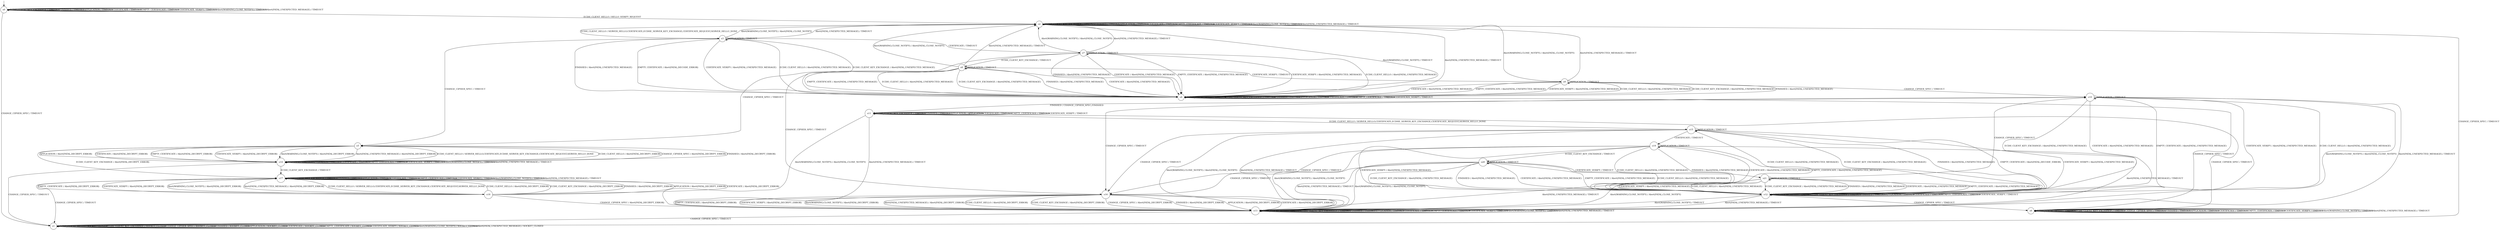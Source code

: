 digraph g {

	s0 [shape="circle" label="s0"];
	s1 [shape="circle" label="s1"];
	s2 [shape="circle" label="s2"];
	s3 [shape="circle" label="s3"];
	s4 [shape="circle" label="s4"];
	s5 [shape="circle" label="s5"];
	s6 [shape="circle" label="s6"];
	s7 [shape="circle" label="s7"];
	s8 [shape="circle" label="s8"];
	s9 [shape="circle" label="s9"];
	s10 [shape="circle" label="s10"];
	s11 [shape="circle" label="s11"];
	s12 [shape="circle" label="s12"];
	s13 [shape="circle" label="s13"];
	s14 [shape="circle" label="s14"];
	s15 [shape="circle" label="s15"];
	s16 [shape="circle" label="s16"];
	s17 [shape="circle" label="s17"];
	s18 [shape="circle" label="s18"];
	s19 [shape="circle" label="s19"];
	s20 [shape="circle" label="s20"];
	s21 [shape="circle" label="s21"];
	s0 -> s2 [label="ECDH_CLIENT_HELLO / HELLO_VERIFY_REQUEST"];
	s0 -> s0 [label="ECDH_CLIENT_KEY_EXCHANGE / TIMEOUT"];
	s0 -> s1 [label="CHANGE_CIPHER_SPEC / TIMEOUT"];
	s0 -> s0 [label="FINISHED / TIMEOUT"];
	s0 -> s0 [label="APPLICATION / TIMEOUT"];
	s0 -> s0 [label="CERTIFICATE / TIMEOUT"];
	s0 -> s0 [label="EMPTY_CERTIFICATE / TIMEOUT"];
	s0 -> s0 [label="CERTIFICATE_VERIFY / TIMEOUT"];
	s0 -> s0 [label="Alert(WARNING,CLOSE_NOTIFY) / TIMEOUT"];
	s0 -> s0 [label="Alert(FATAL,UNEXPECTED_MESSAGE) / TIMEOUT"];
	s1 -> s1 [label="ECDH_CLIENT_HELLO / SOCKET_CLOSED"];
	s1 -> s1 [label="ECDH_CLIENT_KEY_EXCHANGE / SOCKET_CLOSED"];
	s1 -> s1 [label="CHANGE_CIPHER_SPEC / SOCKET_CLOSED"];
	s1 -> s1 [label="FINISHED / SOCKET_CLOSED"];
	s1 -> s1 [label="APPLICATION / SOCKET_CLOSED"];
	s1 -> s1 [label="CERTIFICATE / SOCKET_CLOSED"];
	s1 -> s1 [label="EMPTY_CERTIFICATE / SOCKET_CLOSED"];
	s1 -> s1 [label="CERTIFICATE_VERIFY / SOCKET_CLOSED"];
	s1 -> s1 [label="Alert(WARNING,CLOSE_NOTIFY) / SOCKET_CLOSED"];
	s1 -> s1 [label="Alert(FATAL,UNEXPECTED_MESSAGE) / SOCKET_CLOSED"];
	s2 -> s3 [label="ECDH_CLIENT_HELLO / SERVER_HELLO,CERTIFICATE,ECDHE_SERVER_KEY_EXCHANGE,CERTIFICATE_REQUEST,SERVER_HELLO_DONE"];
	s2 -> s2 [label="ECDH_CLIENT_KEY_EXCHANGE / TIMEOUT"];
	s2 -> s1 [label="CHANGE_CIPHER_SPEC / TIMEOUT"];
	s2 -> s2 [label="FINISHED / TIMEOUT"];
	s2 -> s2 [label="APPLICATION / TIMEOUT"];
	s2 -> s2 [label="CERTIFICATE / TIMEOUT"];
	s2 -> s2 [label="EMPTY_CERTIFICATE / TIMEOUT"];
	s2 -> s2 [label="CERTIFICATE_VERIFY / TIMEOUT"];
	s2 -> s2 [label="Alert(WARNING,CLOSE_NOTIFY) / TIMEOUT"];
	s2 -> s2 [label="Alert(FATAL,UNEXPECTED_MESSAGE) / TIMEOUT"];
	s3 -> s4 [label="ECDH_CLIENT_HELLO / Alert(FATAL,UNEXPECTED_MESSAGE)"];
	s3 -> s4 [label="ECDH_CLIENT_KEY_EXCHANGE / Alert(FATAL,UNEXPECTED_MESSAGE)"];
	s3 -> s5 [label="CHANGE_CIPHER_SPEC / TIMEOUT"];
	s3 -> s4 [label="FINISHED / Alert(FATAL,UNEXPECTED_MESSAGE)"];
	s3 -> s3 [label="APPLICATION / TIMEOUT"];
	s3 -> s7 [label="CERTIFICATE / TIMEOUT"];
	s3 -> s4 [label="EMPTY_CERTIFICATE / Alert(FATAL,DECODE_ERROR)"];
	s3 -> s4 [label="CERTIFICATE_VERIFY / Alert(FATAL,UNEXPECTED_MESSAGE)"];
	s3 -> s2 [label="Alert(WARNING,CLOSE_NOTIFY) / Alert(FATAL,CLOSE_NOTIFY)"];
	s3 -> s2 [label="Alert(FATAL,UNEXPECTED_MESSAGE) / TIMEOUT"];
	s4 -> s4 [label="ECDH_CLIENT_HELLO / TIMEOUT"];
	s4 -> s4 [label="ECDH_CLIENT_KEY_EXCHANGE / TIMEOUT"];
	s4 -> s6 [label="CHANGE_CIPHER_SPEC / TIMEOUT"];
	s4 -> s4 [label="FINISHED / TIMEOUT"];
	s4 -> s4 [label="APPLICATION / TIMEOUT"];
	s4 -> s4 [label="CERTIFICATE / TIMEOUT"];
	s4 -> s4 [label="EMPTY_CERTIFICATE / TIMEOUT"];
	s4 -> s4 [label="CERTIFICATE_VERIFY / TIMEOUT"];
	s4 -> s2 [label="Alert(WARNING,CLOSE_NOTIFY) / TIMEOUT"];
	s4 -> s2 [label="Alert(FATAL,UNEXPECTED_MESSAGE) / TIMEOUT"];
	s5 -> s14 [label="ECDH_CLIENT_HELLO / Alert(FATAL,DECRYPT_ERROR)"];
	s5 -> s17 [label="ECDH_CLIENT_KEY_EXCHANGE / Alert(FATAL,DECRYPT_ERROR)"];
	s5 -> s14 [label="CHANGE_CIPHER_SPEC / Alert(FATAL,DECRYPT_ERROR)"];
	s5 -> s14 [label="FINISHED / Alert(FATAL,DECRYPT_ERROR)"];
	s5 -> s14 [label="APPLICATION / Alert(FATAL,DECRYPT_ERROR)"];
	s5 -> s14 [label="CERTIFICATE / Alert(FATAL,DECRYPT_ERROR)"];
	s5 -> s14 [label="EMPTY_CERTIFICATE / Alert(FATAL,DECRYPT_ERROR)"];
	s5 -> s14 [label="CERTIFICATE_VERIFY / Alert(FATAL,DECRYPT_ERROR)"];
	s5 -> s14 [label="Alert(WARNING,CLOSE_NOTIFY) / Alert(FATAL,DECRYPT_ERROR)"];
	s5 -> s14 [label="Alert(FATAL,UNEXPECTED_MESSAGE) / Alert(FATAL,DECRYPT_ERROR)"];
	s6 -> s6 [label="ECDH_CLIENT_HELLO / TIMEOUT"];
	s6 -> s6 [label="ECDH_CLIENT_KEY_EXCHANGE / TIMEOUT"];
	s6 -> s6 [label="CHANGE_CIPHER_SPEC / TIMEOUT"];
	s6 -> s6 [label="FINISHED / TIMEOUT"];
	s6 -> s6 [label="APPLICATION / TIMEOUT"];
	s6 -> s6 [label="CERTIFICATE / TIMEOUT"];
	s6 -> s6 [label="EMPTY_CERTIFICATE / TIMEOUT"];
	s6 -> s6 [label="CERTIFICATE_VERIFY / TIMEOUT"];
	s6 -> s6 [label="Alert(WARNING,CLOSE_NOTIFY) / TIMEOUT"];
	s6 -> s6 [label="Alert(FATAL,UNEXPECTED_MESSAGE) / TIMEOUT"];
	s7 -> s4 [label="ECDH_CLIENT_HELLO / Alert(FATAL,UNEXPECTED_MESSAGE)"];
	s7 -> s8 [label="ECDH_CLIENT_KEY_EXCHANGE / TIMEOUT"];
	s7 -> s5 [label="CHANGE_CIPHER_SPEC / TIMEOUT"];
	s7 -> s4 [label="FINISHED / Alert(FATAL,UNEXPECTED_MESSAGE)"];
	s7 -> s7 [label="APPLICATION / TIMEOUT"];
	s7 -> s4 [label="CERTIFICATE / Alert(FATAL,UNEXPECTED_MESSAGE)"];
	s7 -> s4 [label="EMPTY_CERTIFICATE / Alert(FATAL,UNEXPECTED_MESSAGE)"];
	s7 -> s4 [label="CERTIFICATE_VERIFY / Alert(FATAL,UNEXPECTED_MESSAGE)"];
	s7 -> s2 [label="Alert(WARNING,CLOSE_NOTIFY) / Alert(FATAL,CLOSE_NOTIFY)"];
	s7 -> s2 [label="Alert(FATAL,UNEXPECTED_MESSAGE) / TIMEOUT"];
	s8 -> s4 [label="ECDH_CLIENT_HELLO / Alert(FATAL,UNEXPECTED_MESSAGE)"];
	s8 -> s4 [label="ECDH_CLIENT_KEY_EXCHANGE / Alert(FATAL,UNEXPECTED_MESSAGE)"];
	s8 -> s16 [label="CHANGE_CIPHER_SPEC / TIMEOUT"];
	s8 -> s4 [label="FINISHED / Alert(FATAL,UNEXPECTED_MESSAGE)"];
	s8 -> s8 [label="APPLICATION / TIMEOUT"];
	s8 -> s4 [label="CERTIFICATE / Alert(FATAL,UNEXPECTED_MESSAGE)"];
	s8 -> s4 [label="EMPTY_CERTIFICATE / Alert(FATAL,UNEXPECTED_MESSAGE)"];
	s8 -> s9 [label="CERTIFICATE_VERIFY / TIMEOUT"];
	s8 -> s2 [label="Alert(WARNING,CLOSE_NOTIFY) / Alert(FATAL,CLOSE_NOTIFY)"];
	s8 -> s2 [label="Alert(FATAL,UNEXPECTED_MESSAGE) / TIMEOUT"];
	s9 -> s4 [label="ECDH_CLIENT_HELLO / Alert(FATAL,UNEXPECTED_MESSAGE)"];
	s9 -> s4 [label="ECDH_CLIENT_KEY_EXCHANGE / Alert(FATAL,UNEXPECTED_MESSAGE)"];
	s9 -> s10 [label="CHANGE_CIPHER_SPEC / TIMEOUT"];
	s9 -> s4 [label="FINISHED / Alert(FATAL,UNEXPECTED_MESSAGE)"];
	s9 -> s9 [label="APPLICATION / TIMEOUT"];
	s9 -> s4 [label="CERTIFICATE / Alert(FATAL,UNEXPECTED_MESSAGE)"];
	s9 -> s4 [label="EMPTY_CERTIFICATE / Alert(FATAL,UNEXPECTED_MESSAGE)"];
	s9 -> s4 [label="CERTIFICATE_VERIFY / Alert(FATAL,UNEXPECTED_MESSAGE)"];
	s9 -> s2 [label="Alert(WARNING,CLOSE_NOTIFY) / Alert(FATAL,CLOSE_NOTIFY)"];
	s9 -> s2 [label="Alert(FATAL,UNEXPECTED_MESSAGE) / TIMEOUT"];
	s10 -> s12 [label="ECDH_CLIENT_HELLO / Alert(FATAL,UNEXPECTED_MESSAGE)"];
	s10 -> s12 [label="ECDH_CLIENT_KEY_EXCHANGE / Alert(FATAL,UNEXPECTED_MESSAGE)"];
	s10 -> s16 [label="CHANGE_CIPHER_SPEC / TIMEOUT"];
	s10 -> s11 [label="FINISHED / CHANGE_CIPHER_SPEC,FINISHED"];
	s10 -> s10 [label="APPLICATION / TIMEOUT"];
	s10 -> s12 [label="CERTIFICATE / Alert(FATAL,UNEXPECTED_MESSAGE)"];
	s10 -> s12 [label="EMPTY_CERTIFICATE / Alert(FATAL,UNEXPECTED_MESSAGE)"];
	s10 -> s12 [label="CERTIFICATE_VERIFY / Alert(FATAL,UNEXPECTED_MESSAGE)"];
	s10 -> s13 [label="Alert(WARNING,CLOSE_NOTIFY) / Alert(FATAL,CLOSE_NOTIFY)"];
	s10 -> s13 [label="Alert(FATAL,UNEXPECTED_MESSAGE) / TIMEOUT"];
	s11 -> s15 [label="ECDH_CLIENT_HELLO / SERVER_HELLO,CERTIFICATE,ECDHE_SERVER_KEY_EXCHANGE,CERTIFICATE_REQUEST,SERVER_HELLO_DONE"];
	s11 -> s11 [label="ECDH_CLIENT_KEY_EXCHANGE / TIMEOUT"];
	s11 -> s6 [label="CHANGE_CIPHER_SPEC / TIMEOUT"];
	s11 -> s11 [label="FINISHED / TIMEOUT"];
	s11 -> s11 [label="APPLICATION / APPLICATION"];
	s11 -> s11 [label="CERTIFICATE / TIMEOUT"];
	s11 -> s11 [label="EMPTY_CERTIFICATE / TIMEOUT"];
	s11 -> s11 [label="CERTIFICATE_VERIFY / TIMEOUT"];
	s11 -> s13 [label="Alert(WARNING,CLOSE_NOTIFY) / Alert(FATAL,CLOSE_NOTIFY)"];
	s11 -> s13 [label="Alert(FATAL,UNEXPECTED_MESSAGE) / TIMEOUT"];
	s12 -> s12 [label="ECDH_CLIENT_HELLO / TIMEOUT"];
	s12 -> s12 [label="ECDH_CLIENT_KEY_EXCHANGE / TIMEOUT"];
	s12 -> s6 [label="CHANGE_CIPHER_SPEC / TIMEOUT"];
	s12 -> s12 [label="FINISHED / TIMEOUT"];
	s12 -> s12 [label="APPLICATION / TIMEOUT"];
	s12 -> s12 [label="CERTIFICATE / TIMEOUT"];
	s12 -> s12 [label="EMPTY_CERTIFICATE / TIMEOUT"];
	s12 -> s12 [label="CERTIFICATE_VERIFY / TIMEOUT"];
	s12 -> s13 [label="Alert(WARNING,CLOSE_NOTIFY) / TIMEOUT"];
	s12 -> s13 [label="Alert(FATAL,UNEXPECTED_MESSAGE) / TIMEOUT"];
	s13 -> s13 [label="ECDH_CLIENT_HELLO / TIMEOUT"];
	s13 -> s13 [label="ECDH_CLIENT_KEY_EXCHANGE / TIMEOUT"];
	s13 -> s1 [label="CHANGE_CIPHER_SPEC / TIMEOUT"];
	s13 -> s13 [label="FINISHED / TIMEOUT"];
	s13 -> s13 [label="APPLICATION / TIMEOUT"];
	s13 -> s13 [label="CERTIFICATE / TIMEOUT"];
	s13 -> s13 [label="EMPTY_CERTIFICATE / TIMEOUT"];
	s13 -> s13 [label="CERTIFICATE_VERIFY / TIMEOUT"];
	s13 -> s13 [label="Alert(WARNING,CLOSE_NOTIFY) / TIMEOUT"];
	s13 -> s13 [label="Alert(FATAL,UNEXPECTED_MESSAGE) / TIMEOUT"];
	s14 -> s5 [label="ECDH_CLIENT_HELLO / SERVER_HELLO,CERTIFICATE,ECDHE_SERVER_KEY_EXCHANGE,CERTIFICATE_REQUEST,SERVER_HELLO_DONE"];
	s14 -> s17 [label="ECDH_CLIENT_KEY_EXCHANGE / TIMEOUT"];
	s14 -> s1 [label="CHANGE_CIPHER_SPEC / TIMEOUT"];
	s14 -> s14 [label="FINISHED / TIMEOUT"];
	s14 -> s14 [label="APPLICATION / TIMEOUT"];
	s14 -> s14 [label="CERTIFICATE / TIMEOUT"];
	s14 -> s14 [label="EMPTY_CERTIFICATE / TIMEOUT"];
	s14 -> s14 [label="CERTIFICATE_VERIFY / TIMEOUT"];
	s14 -> s14 [label="Alert(WARNING,CLOSE_NOTIFY) / TIMEOUT"];
	s14 -> s14 [label="Alert(FATAL,UNEXPECTED_MESSAGE) / TIMEOUT"];
	s15 -> s12 [label="ECDH_CLIENT_HELLO / Alert(FATAL,UNEXPECTED_MESSAGE)"];
	s15 -> s12 [label="ECDH_CLIENT_KEY_EXCHANGE / Alert(FATAL,UNEXPECTED_MESSAGE)"];
	s15 -> s16 [label="CHANGE_CIPHER_SPEC / TIMEOUT"];
	s15 -> s12 [label="FINISHED / Alert(FATAL,UNEXPECTED_MESSAGE)"];
	s15 -> s15 [label="APPLICATION / TIMEOUT"];
	s15 -> s19 [label="CERTIFICATE / TIMEOUT"];
	s15 -> s12 [label="EMPTY_CERTIFICATE / Alert(FATAL,DECODE_ERROR)"];
	s15 -> s12 [label="CERTIFICATE_VERIFY / Alert(FATAL,UNEXPECTED_MESSAGE)"];
	s15 -> s13 [label="Alert(WARNING,CLOSE_NOTIFY) / Alert(FATAL,CLOSE_NOTIFY)"];
	s15 -> s13 [label="Alert(FATAL,UNEXPECTED_MESSAGE) / TIMEOUT"];
	s16 -> s13 [label="ECDH_CLIENT_HELLO / Alert(FATAL,DECRYPT_ERROR)"];
	s16 -> s13 [label="ECDH_CLIENT_KEY_EXCHANGE / Alert(FATAL,DECRYPT_ERROR)"];
	s16 -> s13 [label="CHANGE_CIPHER_SPEC / Alert(FATAL,DECRYPT_ERROR)"];
	s16 -> s13 [label="FINISHED / Alert(FATAL,DECRYPT_ERROR)"];
	s16 -> s13 [label="APPLICATION / Alert(FATAL,DECRYPT_ERROR)"];
	s16 -> s13 [label="CERTIFICATE / Alert(FATAL,DECRYPT_ERROR)"];
	s16 -> s13 [label="EMPTY_CERTIFICATE / Alert(FATAL,DECRYPT_ERROR)"];
	s16 -> s13 [label="CERTIFICATE_VERIFY / Alert(FATAL,DECRYPT_ERROR)"];
	s16 -> s13 [label="Alert(WARNING,CLOSE_NOTIFY) / Alert(FATAL,DECRYPT_ERROR)"];
	s16 -> s13 [label="Alert(FATAL,UNEXPECTED_MESSAGE) / Alert(FATAL,DECRYPT_ERROR)"];
	s17 -> s18 [label="ECDH_CLIENT_HELLO / SERVER_HELLO,CERTIFICATE,ECDHE_SERVER_KEY_EXCHANGE,CERTIFICATE_REQUEST,SERVER_HELLO_DONE"];
	s17 -> s17 [label="ECDH_CLIENT_KEY_EXCHANGE / TIMEOUT"];
	s17 -> s1 [label="CHANGE_CIPHER_SPEC / TIMEOUT"];
	s17 -> s17 [label="FINISHED / TIMEOUT"];
	s17 -> s17 [label="APPLICATION / TIMEOUT"];
	s17 -> s17 [label="CERTIFICATE / TIMEOUT"];
	s17 -> s17 [label="EMPTY_CERTIFICATE / TIMEOUT"];
	s17 -> s17 [label="CERTIFICATE_VERIFY / TIMEOUT"];
	s17 -> s17 [label="Alert(WARNING,CLOSE_NOTIFY) / TIMEOUT"];
	s17 -> s17 [label="Alert(FATAL,UNEXPECTED_MESSAGE) / TIMEOUT"];
	s18 -> s17 [label="ECDH_CLIENT_HELLO / Alert(FATAL,DECRYPT_ERROR)"];
	s18 -> s17 [label="ECDH_CLIENT_KEY_EXCHANGE / Alert(FATAL,DECRYPT_ERROR)"];
	s18 -> s13 [label="CHANGE_CIPHER_SPEC / Alert(FATAL,DECRYPT_ERROR)"];
	s18 -> s17 [label="FINISHED / Alert(FATAL,DECRYPT_ERROR)"];
	s18 -> s17 [label="APPLICATION / Alert(FATAL,DECRYPT_ERROR)"];
	s18 -> s17 [label="CERTIFICATE / Alert(FATAL,DECRYPT_ERROR)"];
	s18 -> s17 [label="EMPTY_CERTIFICATE / Alert(FATAL,DECRYPT_ERROR)"];
	s18 -> s17 [label="CERTIFICATE_VERIFY / Alert(FATAL,DECRYPT_ERROR)"];
	s18 -> s17 [label="Alert(WARNING,CLOSE_NOTIFY) / Alert(FATAL,DECRYPT_ERROR)"];
	s18 -> s17 [label="Alert(FATAL,UNEXPECTED_MESSAGE) / Alert(FATAL,DECRYPT_ERROR)"];
	s19 -> s12 [label="ECDH_CLIENT_HELLO / Alert(FATAL,UNEXPECTED_MESSAGE)"];
	s19 -> s20 [label="ECDH_CLIENT_KEY_EXCHANGE / TIMEOUT"];
	s19 -> s16 [label="CHANGE_CIPHER_SPEC / TIMEOUT"];
	s19 -> s12 [label="FINISHED / Alert(FATAL,UNEXPECTED_MESSAGE)"];
	s19 -> s19 [label="APPLICATION / TIMEOUT"];
	s19 -> s12 [label="CERTIFICATE / Alert(FATAL,UNEXPECTED_MESSAGE)"];
	s19 -> s12 [label="EMPTY_CERTIFICATE / Alert(FATAL,UNEXPECTED_MESSAGE)"];
	s19 -> s12 [label="CERTIFICATE_VERIFY / Alert(FATAL,UNEXPECTED_MESSAGE)"];
	s19 -> s13 [label="Alert(WARNING,CLOSE_NOTIFY) / Alert(FATAL,CLOSE_NOTIFY)"];
	s19 -> s13 [label="Alert(FATAL,UNEXPECTED_MESSAGE) / TIMEOUT"];
	s20 -> s12 [label="ECDH_CLIENT_HELLO / Alert(FATAL,UNEXPECTED_MESSAGE)"];
	s20 -> s12 [label="ECDH_CLIENT_KEY_EXCHANGE / Alert(FATAL,UNEXPECTED_MESSAGE)"];
	s20 -> s16 [label="CHANGE_CIPHER_SPEC / TIMEOUT"];
	s20 -> s12 [label="FINISHED / Alert(FATAL,UNEXPECTED_MESSAGE)"];
	s20 -> s20 [label="APPLICATION / TIMEOUT"];
	s20 -> s12 [label="CERTIFICATE / Alert(FATAL,UNEXPECTED_MESSAGE)"];
	s20 -> s12 [label="EMPTY_CERTIFICATE / Alert(FATAL,UNEXPECTED_MESSAGE)"];
	s20 -> s21 [label="CERTIFICATE_VERIFY / TIMEOUT"];
	s20 -> s13 [label="Alert(WARNING,CLOSE_NOTIFY) / Alert(FATAL,CLOSE_NOTIFY)"];
	s20 -> s13 [label="Alert(FATAL,UNEXPECTED_MESSAGE) / TIMEOUT"];
	s21 -> s12 [label="ECDH_CLIENT_HELLO / Alert(FATAL,UNEXPECTED_MESSAGE)"];
	s21 -> s12 [label="ECDH_CLIENT_KEY_EXCHANGE / Alert(FATAL,UNEXPECTED_MESSAGE)"];
	s21 -> s10 [label="CHANGE_CIPHER_SPEC / TIMEOUT"];
	s21 -> s12 [label="FINISHED / Alert(FATAL,UNEXPECTED_MESSAGE)"];
	s21 -> s21 [label="APPLICATION / TIMEOUT"];
	s21 -> s12 [label="CERTIFICATE / Alert(FATAL,UNEXPECTED_MESSAGE)"];
	s21 -> s12 [label="EMPTY_CERTIFICATE / Alert(FATAL,UNEXPECTED_MESSAGE)"];
	s21 -> s12 [label="CERTIFICATE_VERIFY / Alert(FATAL,UNEXPECTED_MESSAGE)"];
	s21 -> s13 [label="Alert(WARNING,CLOSE_NOTIFY) / Alert(FATAL,CLOSE_NOTIFY)"];
	s21 -> s13 [label="Alert(FATAL,UNEXPECTED_MESSAGE) / TIMEOUT"];

__start0 [label="" shape="none" width="0" height="0"];
__start0 -> s0;

}
